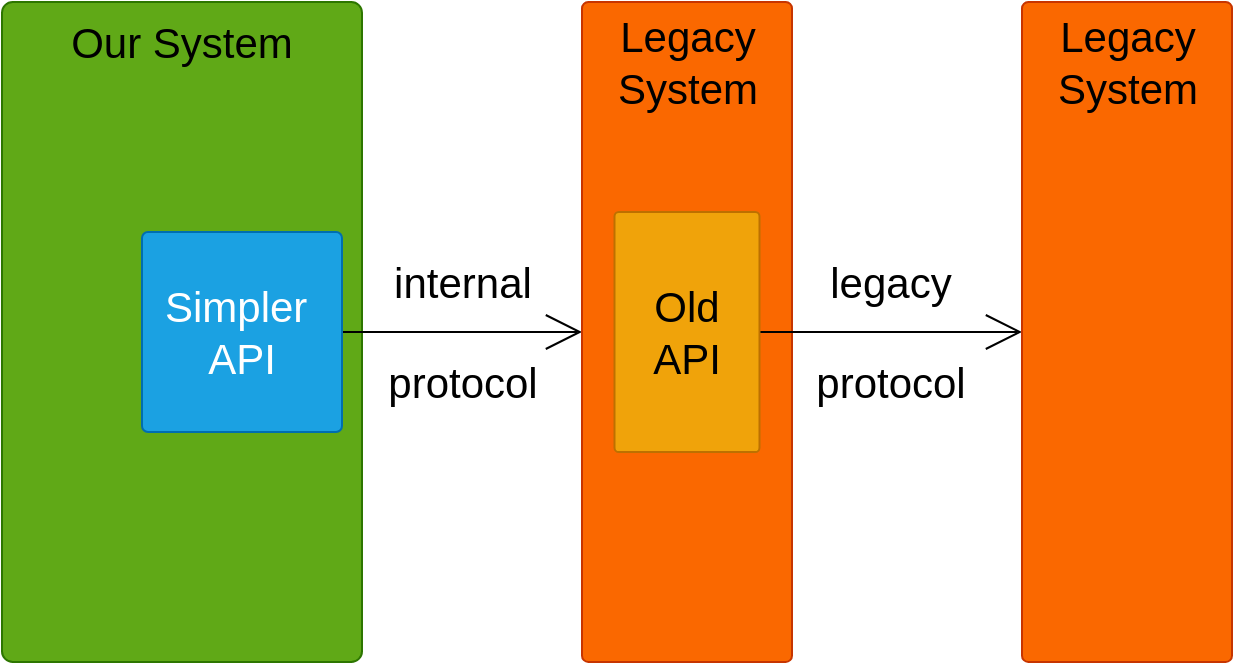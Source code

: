 <mxfile>
    <diagram id="x748CZraIOu2HfYH2mVq" name="Page-1">
        <mxGraphModel dx="905" dy="1729" grid="1" gridSize="10" guides="1" tooltips="1" connect="1" arrows="1" fold="1" page="1" pageScale="1" pageWidth="850" pageHeight="1100" math="0" shadow="0">
            <root>
                <mxCell id="0"/>
                <mxCell id="1" parent="0"/>
                <mxCell id="2" value="" style="rounded=1;whiteSpace=wrap;html=1;arcSize=3;fillColor=#60a917;strokeColor=#2D7600;fontColor=#ffffff;" vertex="1" parent="1">
                    <mxGeometry x="10" y="10" width="180" height="330" as="geometry"/>
                </mxCell>
                <mxCell id="10" value="internal&lt;br&gt;&lt;br&gt;protocol" style="edgeStyle=none;html=1;exitX=1;exitY=0.5;exitDx=0;exitDy=0;entryX=0;entryY=0.5;entryDx=0;entryDy=0;fontSize=21;endArrow=open;endFill=0;endSize=16;labelBackgroundColor=none;" edge="1" parent="1" source="3" target="4">
                    <mxGeometry relative="1" as="geometry"/>
                </mxCell>
                <mxCell id="3" value="Simpler&amp;nbsp;&lt;br style=&quot;font-size: 21px;&quot;&gt;API" style="rounded=1;whiteSpace=wrap;html=1;arcSize=3;fontSize=21;fillColor=#1ba1e2;strokeColor=#006EAF;fontColor=#ffffff;" vertex="1" parent="1">
                    <mxGeometry x="80" y="125" width="100" height="100" as="geometry"/>
                </mxCell>
                <mxCell id="4" value="" style="rounded=1;whiteSpace=wrap;html=1;arcSize=3;fillColor=#fa6800;strokeColor=#C73500;fontColor=#000000;" vertex="1" parent="1">
                    <mxGeometry x="300" y="10" width="105" height="330" as="geometry"/>
                </mxCell>
                <mxCell id="11" value="legacy&lt;br&gt;&lt;br&gt;protocol" style="edgeStyle=none;html=1;exitX=1;exitY=0.5;exitDx=0;exitDy=0;entryX=0;entryY=0.5;entryDx=0;entryDy=0;fontSize=21;endArrow=open;endFill=0;endSize=16;labelBackgroundColor=none;" edge="1" parent="1" source="5" target="6">
                    <mxGeometry relative="1" as="geometry"/>
                </mxCell>
                <mxCell id="5" value="Old &lt;br style=&quot;font-size: 21px;&quot;&gt;API" style="rounded=1;whiteSpace=wrap;html=1;arcSize=3;fontSize=21;fillColor=#f0a30a;strokeColor=#BD7000;fontColor=#000000;" vertex="1" parent="1">
                    <mxGeometry x="316.25" y="115" width="72.5" height="120" as="geometry"/>
                </mxCell>
                <mxCell id="6" value="" style="rounded=1;whiteSpace=wrap;html=1;arcSize=3;fillColor=#fa6800;strokeColor=#C73500;fontColor=#000000;" vertex="1" parent="1">
                    <mxGeometry x="520" y="10" width="105" height="330" as="geometry"/>
                </mxCell>
                <mxCell id="8" value="Our System" style="text;html=1;strokeColor=none;fillColor=none;align=center;verticalAlign=middle;whiteSpace=wrap;rounded=0;fontSize=21;" vertex="1" parent="1">
                    <mxGeometry x="40" y="20" width="120" height="20" as="geometry"/>
                </mxCell>
                <mxCell id="9" value="Legacy&lt;br&gt;System" style="text;html=1;align=center;verticalAlign=middle;whiteSpace=wrap;rounded=0;fontSize=21;" vertex="1" parent="1">
                    <mxGeometry x="302.5" y="30" width="100" height="20" as="geometry"/>
                </mxCell>
                <mxCell id="12" value="Legacy&lt;br&gt;System" style="text;html=1;align=center;verticalAlign=middle;whiteSpace=wrap;rounded=0;fontSize=21;" vertex="1" parent="1">
                    <mxGeometry x="522.5" y="30" width="100" height="20" as="geometry"/>
                </mxCell>
            </root>
        </mxGraphModel>
    </diagram>
</mxfile>